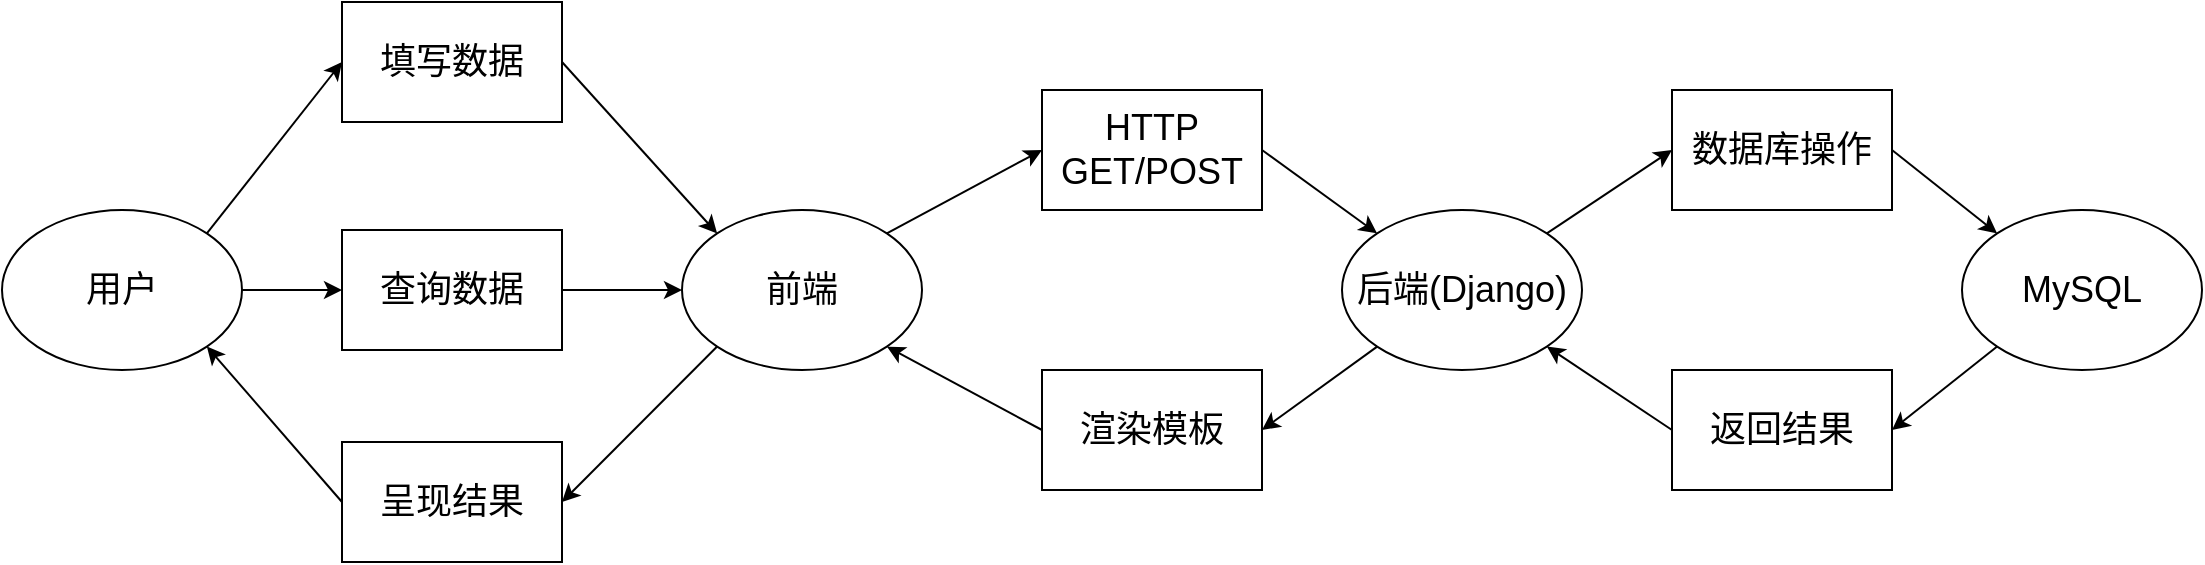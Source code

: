 <mxfile version="19.0.0" type="github">
  <diagram id="l3QEwm9TnRtwAAaQ0Mxf" name="Page-1">
    <mxGraphModel dx="1327" dy="799" grid="1" gridSize="10" guides="1" tooltips="1" connect="1" arrows="1" fold="1" page="1" pageScale="1" pageWidth="1169" pageHeight="827" math="0" shadow="0">
      <root>
        <mxCell id="0" />
        <mxCell id="1" parent="0" />
        <mxCell id="19lbJrdx9-RgZEQXHKdU-22" style="edgeStyle=none;rounded=0;orthogonalLoop=1;jettySize=auto;html=1;exitX=1;exitY=0.5;exitDx=0;exitDy=0;entryX=0;entryY=0.5;entryDx=0;entryDy=0;fontSize=18;startArrow=none;startFill=0;endArrow=classic;endFill=1;" edge="1" parent="1" source="19lbJrdx9-RgZEQXHKdU-1" target="19lbJrdx9-RgZEQXHKdU-3">
          <mxGeometry relative="1" as="geometry" />
        </mxCell>
        <mxCell id="19lbJrdx9-RgZEQXHKdU-24" style="edgeStyle=none;rounded=0;orthogonalLoop=1;jettySize=auto;html=1;exitX=1;exitY=0;exitDx=0;exitDy=0;entryX=0;entryY=0.5;entryDx=0;entryDy=0;fontSize=18;startArrow=none;startFill=0;endArrow=classic;endFill=1;" edge="1" parent="1" source="19lbJrdx9-RgZEQXHKdU-1" target="19lbJrdx9-RgZEQXHKdU-2">
          <mxGeometry relative="1" as="geometry" />
        </mxCell>
        <mxCell id="19lbJrdx9-RgZEQXHKdU-1" value="用户" style="ellipse;whiteSpace=wrap;html=1;fontSize=18;" vertex="1" parent="1">
          <mxGeometry x="35" y="374" width="120" height="80" as="geometry" />
        </mxCell>
        <mxCell id="19lbJrdx9-RgZEQXHKdU-25" style="edgeStyle=none;rounded=0;orthogonalLoop=1;jettySize=auto;html=1;exitX=1;exitY=0.5;exitDx=0;exitDy=0;entryX=0;entryY=0;entryDx=0;entryDy=0;fontSize=18;startArrow=none;startFill=0;endArrow=classic;endFill=1;" edge="1" parent="1" source="19lbJrdx9-RgZEQXHKdU-2" target="19lbJrdx9-RgZEQXHKdU-4">
          <mxGeometry relative="1" as="geometry" />
        </mxCell>
        <mxCell id="19lbJrdx9-RgZEQXHKdU-2" value="填写数据" style="rounded=0;whiteSpace=wrap;html=1;fontSize=18;strokeWidth=1;" vertex="1" parent="1">
          <mxGeometry x="205" y="270" width="110" height="60" as="geometry" />
        </mxCell>
        <mxCell id="19lbJrdx9-RgZEQXHKdU-23" style="edgeStyle=none;rounded=0;orthogonalLoop=1;jettySize=auto;html=1;exitX=1;exitY=0.5;exitDx=0;exitDy=0;entryX=0;entryY=0.5;entryDx=0;entryDy=0;fontSize=18;startArrow=none;startFill=0;endArrow=classic;endFill=1;" edge="1" parent="1" source="19lbJrdx9-RgZEQXHKdU-3" target="19lbJrdx9-RgZEQXHKdU-4">
          <mxGeometry relative="1" as="geometry" />
        </mxCell>
        <mxCell id="19lbJrdx9-RgZEQXHKdU-3" value="查询数据" style="rounded=0;whiteSpace=wrap;html=1;fontSize=18;strokeWidth=1;" vertex="1" parent="1">
          <mxGeometry x="205" y="384" width="110" height="60" as="geometry" />
        </mxCell>
        <mxCell id="19lbJrdx9-RgZEQXHKdU-17" style="edgeStyle=none;rounded=0;orthogonalLoop=1;jettySize=auto;html=1;exitX=1;exitY=0;exitDx=0;exitDy=0;entryX=0;entryY=0.5;entryDx=0;entryDy=0;fontSize=18;startArrow=none;startFill=0;endArrow=classic;endFill=1;" edge="1" parent="1" source="19lbJrdx9-RgZEQXHKdU-4" target="19lbJrdx9-RgZEQXHKdU-5">
          <mxGeometry relative="1" as="geometry" />
        </mxCell>
        <mxCell id="19lbJrdx9-RgZEQXHKdU-26" style="edgeStyle=none;rounded=0;orthogonalLoop=1;jettySize=auto;html=1;exitX=0;exitY=1;exitDx=0;exitDy=0;entryX=1;entryY=0.5;entryDx=0;entryDy=0;fontSize=18;startArrow=none;startFill=0;endArrow=classic;endFill=1;" edge="1" parent="1" source="19lbJrdx9-RgZEQXHKdU-4" target="19lbJrdx9-RgZEQXHKdU-21">
          <mxGeometry relative="1" as="geometry" />
        </mxCell>
        <mxCell id="19lbJrdx9-RgZEQXHKdU-4" value="前端" style="ellipse;whiteSpace=wrap;html=1;fontSize=18;" vertex="1" parent="1">
          <mxGeometry x="375" y="374" width="120" height="80" as="geometry" />
        </mxCell>
        <mxCell id="19lbJrdx9-RgZEQXHKdU-18" style="edgeStyle=none;rounded=0;orthogonalLoop=1;jettySize=auto;html=1;exitX=1;exitY=0.5;exitDx=0;exitDy=0;entryX=0;entryY=0;entryDx=0;entryDy=0;fontSize=18;startArrow=none;startFill=0;endArrow=classic;endFill=1;" edge="1" parent="1" source="19lbJrdx9-RgZEQXHKdU-5" target="19lbJrdx9-RgZEQXHKdU-6">
          <mxGeometry relative="1" as="geometry" />
        </mxCell>
        <mxCell id="19lbJrdx9-RgZEQXHKdU-5" value="HTTP&lt;br&gt;GET/POST" style="rounded=0;whiteSpace=wrap;html=1;fontSize=18;strokeWidth=1;" vertex="1" parent="1">
          <mxGeometry x="555" y="314" width="110" height="60" as="geometry" />
        </mxCell>
        <mxCell id="19lbJrdx9-RgZEQXHKdU-12" style="edgeStyle=none;rounded=0;orthogonalLoop=1;jettySize=auto;html=1;exitX=1;exitY=0;exitDx=0;exitDy=0;entryX=0;entryY=0.5;entryDx=0;entryDy=0;fontSize=18;startArrow=none;startFill=0;endArrow=classic;endFill=1;" edge="1" parent="1" source="19lbJrdx9-RgZEQXHKdU-6" target="19lbJrdx9-RgZEQXHKdU-8">
          <mxGeometry relative="1" as="geometry" />
        </mxCell>
        <mxCell id="19lbJrdx9-RgZEQXHKdU-19" style="edgeStyle=none;rounded=0;orthogonalLoop=1;jettySize=auto;html=1;exitX=0;exitY=1;exitDx=0;exitDy=0;entryX=1;entryY=0.5;entryDx=0;entryDy=0;fontSize=18;startArrow=none;startFill=0;endArrow=classic;endFill=1;" edge="1" parent="1" source="19lbJrdx9-RgZEQXHKdU-6" target="19lbJrdx9-RgZEQXHKdU-16">
          <mxGeometry relative="1" as="geometry" />
        </mxCell>
        <mxCell id="19lbJrdx9-RgZEQXHKdU-6" value="后端(Django)" style="ellipse;whiteSpace=wrap;html=1;fontSize=18;" vertex="1" parent="1">
          <mxGeometry x="705" y="374" width="120" height="80" as="geometry" />
        </mxCell>
        <mxCell id="19lbJrdx9-RgZEQXHKdU-14" style="edgeStyle=none;rounded=0;orthogonalLoop=1;jettySize=auto;html=1;exitX=0;exitY=1;exitDx=0;exitDy=0;entryX=1;entryY=0.5;entryDx=0;entryDy=0;fontSize=18;startArrow=none;startFill=0;endArrow=classic;endFill=1;" edge="1" parent="1" source="19lbJrdx9-RgZEQXHKdU-7" target="19lbJrdx9-RgZEQXHKdU-9">
          <mxGeometry relative="1" as="geometry" />
        </mxCell>
        <mxCell id="19lbJrdx9-RgZEQXHKdU-7" value="MySQL" style="ellipse;whiteSpace=wrap;html=1;fontSize=18;" vertex="1" parent="1">
          <mxGeometry x="1015" y="374" width="120" height="80" as="geometry" />
        </mxCell>
        <mxCell id="19lbJrdx9-RgZEQXHKdU-13" style="edgeStyle=none;rounded=0;orthogonalLoop=1;jettySize=auto;html=1;exitX=1;exitY=0.5;exitDx=0;exitDy=0;entryX=0;entryY=0;entryDx=0;entryDy=0;fontSize=18;startArrow=none;startFill=0;endArrow=classic;endFill=1;" edge="1" parent="1" source="19lbJrdx9-RgZEQXHKdU-8" target="19lbJrdx9-RgZEQXHKdU-7">
          <mxGeometry relative="1" as="geometry" />
        </mxCell>
        <mxCell id="19lbJrdx9-RgZEQXHKdU-8" value="数据库操作" style="rounded=0;whiteSpace=wrap;html=1;fontSize=18;strokeWidth=1;" vertex="1" parent="1">
          <mxGeometry x="870" y="314" width="110" height="60" as="geometry" />
        </mxCell>
        <mxCell id="19lbJrdx9-RgZEQXHKdU-15" style="edgeStyle=none;rounded=0;orthogonalLoop=1;jettySize=auto;html=1;exitX=0;exitY=0.5;exitDx=0;exitDy=0;entryX=1;entryY=1;entryDx=0;entryDy=0;fontSize=18;startArrow=none;startFill=0;endArrow=classic;endFill=1;" edge="1" parent="1" source="19lbJrdx9-RgZEQXHKdU-9" target="19lbJrdx9-RgZEQXHKdU-6">
          <mxGeometry relative="1" as="geometry" />
        </mxCell>
        <mxCell id="19lbJrdx9-RgZEQXHKdU-9" value="返回结果" style="rounded=0;whiteSpace=wrap;html=1;fontSize=18;strokeWidth=1;" vertex="1" parent="1">
          <mxGeometry x="870" y="454" width="110" height="60" as="geometry" />
        </mxCell>
        <mxCell id="19lbJrdx9-RgZEQXHKdU-20" style="edgeStyle=none;rounded=0;orthogonalLoop=1;jettySize=auto;html=1;exitX=0;exitY=0.5;exitDx=0;exitDy=0;entryX=1;entryY=1;entryDx=0;entryDy=0;fontSize=18;startArrow=none;startFill=0;endArrow=classic;endFill=1;" edge="1" parent="1" source="19lbJrdx9-RgZEQXHKdU-16" target="19lbJrdx9-RgZEQXHKdU-4">
          <mxGeometry relative="1" as="geometry" />
        </mxCell>
        <mxCell id="19lbJrdx9-RgZEQXHKdU-16" value="渲染模板" style="rounded=0;whiteSpace=wrap;html=1;fontSize=18;strokeWidth=1;" vertex="1" parent="1">
          <mxGeometry x="555" y="454" width="110" height="60" as="geometry" />
        </mxCell>
        <mxCell id="19lbJrdx9-RgZEQXHKdU-27" style="edgeStyle=none;rounded=0;orthogonalLoop=1;jettySize=auto;html=1;exitX=0;exitY=0.5;exitDx=0;exitDy=0;entryX=1;entryY=1;entryDx=0;entryDy=0;fontSize=18;startArrow=none;startFill=0;endArrow=classic;endFill=1;" edge="1" parent="1" source="19lbJrdx9-RgZEQXHKdU-21" target="19lbJrdx9-RgZEQXHKdU-1">
          <mxGeometry relative="1" as="geometry" />
        </mxCell>
        <mxCell id="19lbJrdx9-RgZEQXHKdU-21" value="呈现结果" style="rounded=0;whiteSpace=wrap;html=1;fontSize=18;strokeWidth=1;" vertex="1" parent="1">
          <mxGeometry x="205" y="490" width="110" height="60" as="geometry" />
        </mxCell>
      </root>
    </mxGraphModel>
  </diagram>
</mxfile>
